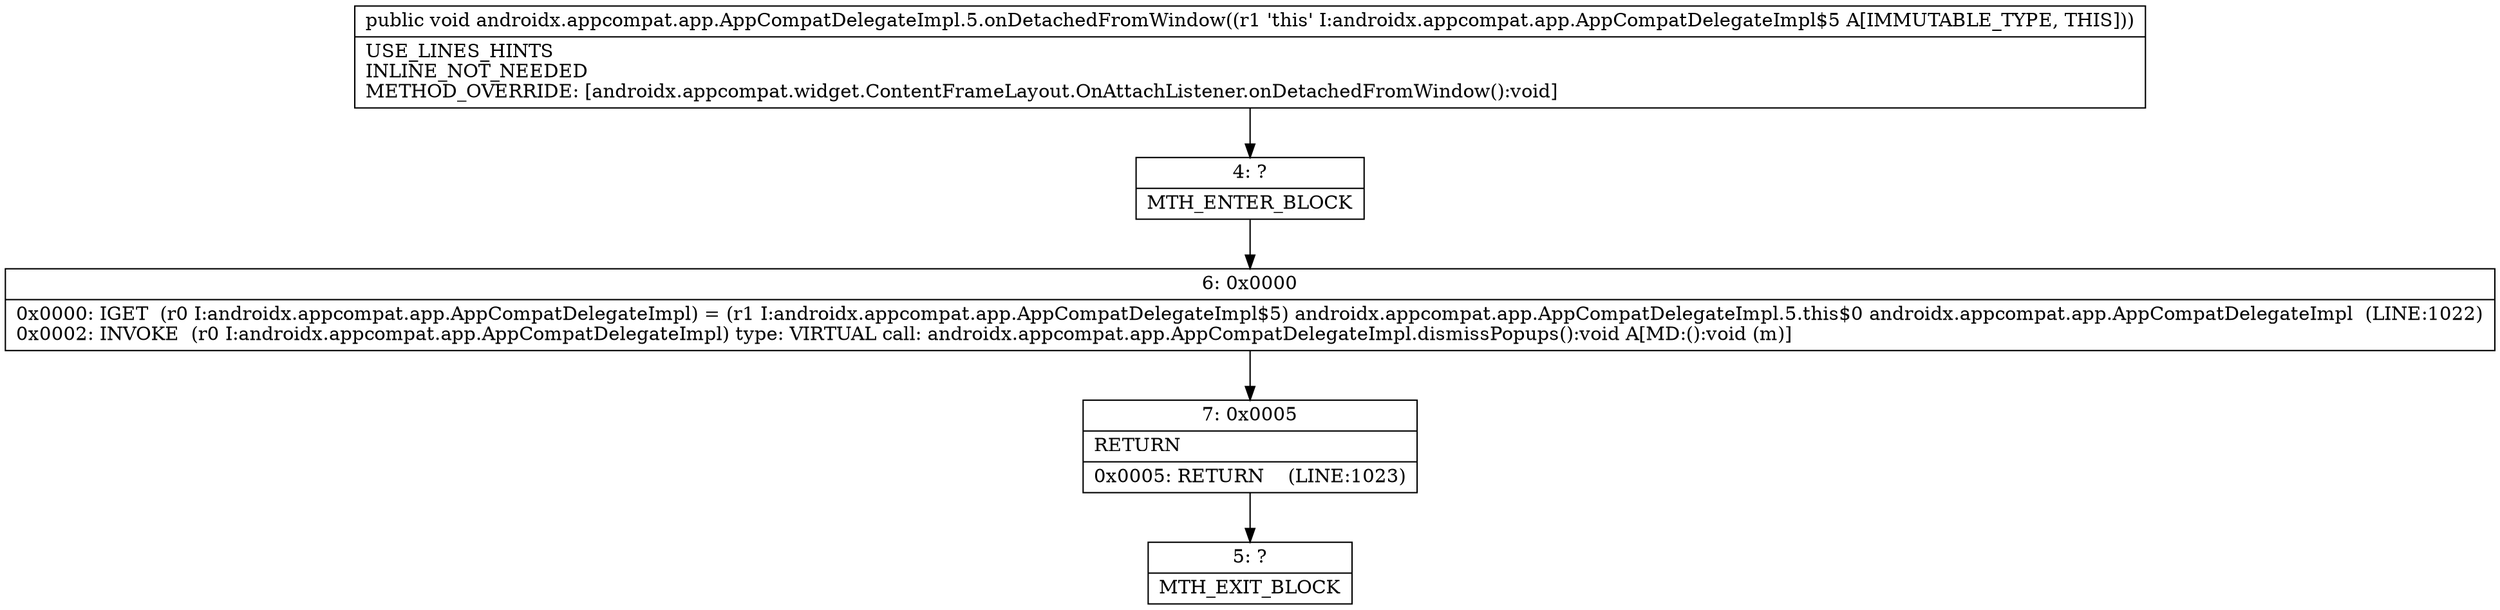 digraph "CFG forandroidx.appcompat.app.AppCompatDelegateImpl.5.onDetachedFromWindow()V" {
Node_4 [shape=record,label="{4\:\ ?|MTH_ENTER_BLOCK\l}"];
Node_6 [shape=record,label="{6\:\ 0x0000|0x0000: IGET  (r0 I:androidx.appcompat.app.AppCompatDelegateImpl) = (r1 I:androidx.appcompat.app.AppCompatDelegateImpl$5) androidx.appcompat.app.AppCompatDelegateImpl.5.this$0 androidx.appcompat.app.AppCompatDelegateImpl  (LINE:1022)\l0x0002: INVOKE  (r0 I:androidx.appcompat.app.AppCompatDelegateImpl) type: VIRTUAL call: androidx.appcompat.app.AppCompatDelegateImpl.dismissPopups():void A[MD:():void (m)]\l}"];
Node_7 [shape=record,label="{7\:\ 0x0005|RETURN\l|0x0005: RETURN    (LINE:1023)\l}"];
Node_5 [shape=record,label="{5\:\ ?|MTH_EXIT_BLOCK\l}"];
MethodNode[shape=record,label="{public void androidx.appcompat.app.AppCompatDelegateImpl.5.onDetachedFromWindow((r1 'this' I:androidx.appcompat.app.AppCompatDelegateImpl$5 A[IMMUTABLE_TYPE, THIS]))  | USE_LINES_HINTS\lINLINE_NOT_NEEDED\lMETHOD_OVERRIDE: [androidx.appcompat.widget.ContentFrameLayout.OnAttachListener.onDetachedFromWindow():void]\l}"];
MethodNode -> Node_4;Node_4 -> Node_6;
Node_6 -> Node_7;
Node_7 -> Node_5;
}

